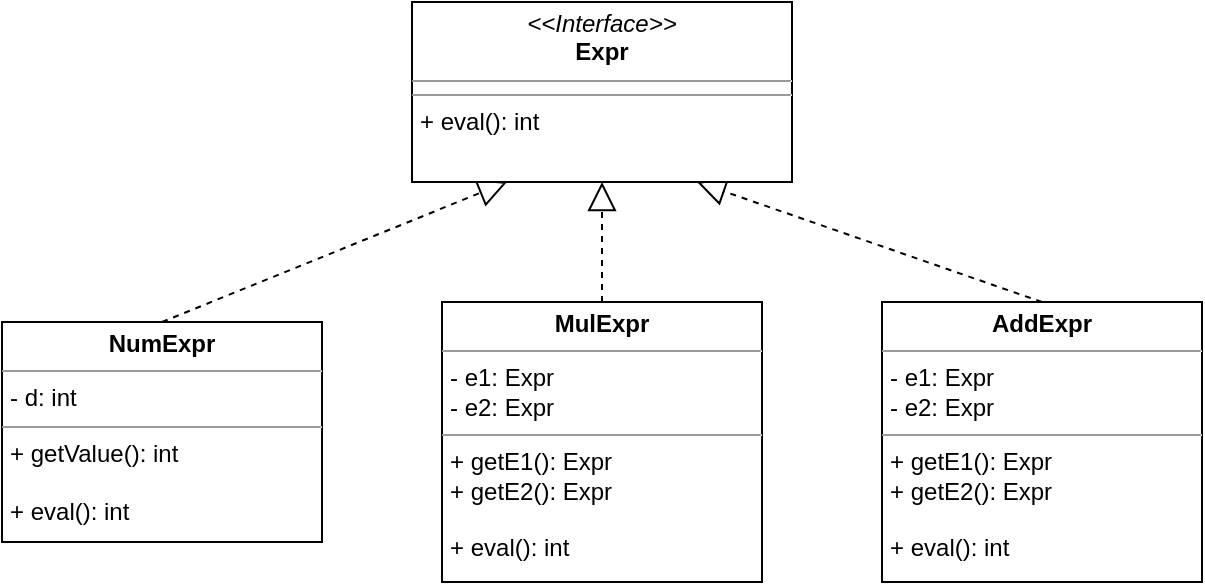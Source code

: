 <mxfile version="18.2.0" type="device"><diagram id="C5RBs43oDa-KdzZeNtuy" name="Page-1"><mxGraphModel dx="954" dy="790" grid="1" gridSize="10" guides="1" tooltips="1" connect="1" arrows="1" fold="1" page="1" pageScale="1" pageWidth="827" pageHeight="1169" math="0" shadow="0"><root><mxCell id="WIyWlLk6GJQsqaUBKTNV-0"/><mxCell id="WIyWlLk6GJQsqaUBKTNV-1" parent="WIyWlLk6GJQsqaUBKTNV-0"/><mxCell id="HOwkS7VOt8XL8nNssGr3-0" value="&lt;p style=&quot;margin:0px;margin-top:4px;text-align:center;&quot;&gt;&lt;b&gt;NumExpr&lt;/b&gt;&lt;/p&gt;&lt;hr size=&quot;1&quot;&gt;&lt;p style=&quot;margin:0px;margin-left:4px;&quot;&gt;- d: int&lt;/p&gt;&lt;hr size=&quot;1&quot;&gt;&lt;p style=&quot;margin:0px;margin-left:4px;&quot;&gt;+ getValue(): int&lt;/p&gt;&lt;p style=&quot;margin:0px;margin-left:4px;&quot;&gt;&lt;br&gt;&lt;/p&gt;&lt;p style=&quot;margin:0px;margin-left:4px;&quot;&gt;+ eval(): int&lt;br&gt;&lt;/p&gt;" style="verticalAlign=top;align=left;overflow=fill;fontSize=12;fontFamily=Helvetica;html=1;" vertex="1" parent="WIyWlLk6GJQsqaUBKTNV-1"><mxGeometry x="500" y="520" width="160" height="110" as="geometry"/></mxCell><mxCell id="HOwkS7VOt8XL8nNssGr3-1" value="&lt;p style=&quot;margin:0px;margin-top:4px;text-align:center;&quot;&gt;&lt;b&gt;MulExpr&lt;/b&gt;&lt;/p&gt;&lt;hr size=&quot;1&quot;&gt;&lt;p style=&quot;margin:0px;margin-left:4px;&quot;&gt;- e1: Expr&lt;/p&gt;&lt;p style=&quot;margin:0px;margin-left:4px;&quot;&gt;- e2: Expr&lt;br&gt;&lt;/p&gt;&lt;hr size=&quot;1&quot;&gt;&lt;p style=&quot;margin:0px;margin-left:4px;&quot;&gt;+ getE1(): Expr&lt;/p&gt;&lt;p style=&quot;margin:0px;margin-left:4px;&quot;&gt;+ getE2(): Expr&lt;/p&gt;&lt;p style=&quot;margin:0px;margin-left:4px;&quot;&gt;&lt;br&gt;&lt;/p&gt;&lt;p style=&quot;margin:0px;margin-left:4px;&quot;&gt;+ eval(): int&lt;br&gt;&lt;/p&gt;" style="verticalAlign=top;align=left;overflow=fill;fontSize=12;fontFamily=Helvetica;html=1;" vertex="1" parent="WIyWlLk6GJQsqaUBKTNV-1"><mxGeometry x="720" y="510" width="160" height="140" as="geometry"/></mxCell><mxCell id="HOwkS7VOt8XL8nNssGr3-2" value="&lt;p style=&quot;margin:0px;margin-top:4px;text-align:center;&quot;&gt;&lt;b&gt;AddExpr&lt;/b&gt;&lt;/p&gt;&lt;hr size=&quot;1&quot;&gt;&lt;p style=&quot;margin:0px;margin-left:4px;&quot;&gt;- e1: Expr&lt;/p&gt;&lt;p style=&quot;margin:0px;margin-left:4px;&quot;&gt;- e2: Expr&lt;br&gt;&lt;/p&gt;&lt;hr size=&quot;1&quot;&gt;&lt;p style=&quot;margin:0px;margin-left:4px;&quot;&gt;+ getE1(): Expr&lt;/p&gt;&lt;p style=&quot;margin:0px;margin-left:4px;&quot;&gt;+ getE2(): Expr&lt;/p&gt;&lt;p style=&quot;margin:0px;margin-left:4px;&quot;&gt;&lt;br&gt;&lt;/p&gt;&lt;p style=&quot;margin:0px;margin-left:4px;&quot;&gt;+ eval(): int&lt;br&gt;&lt;/p&gt;" style="verticalAlign=top;align=left;overflow=fill;fontSize=12;fontFamily=Helvetica;html=1;" vertex="1" parent="WIyWlLk6GJQsqaUBKTNV-1"><mxGeometry x="940" y="510" width="160" height="140" as="geometry"/></mxCell><mxCell id="HOwkS7VOt8XL8nNssGr3-3" value="" style="endArrow=block;dashed=1;endFill=0;endSize=12;html=1;rounded=0;entryX=0.5;entryY=1;entryDx=0;entryDy=0;exitX=0.5;exitY=0;exitDx=0;exitDy=0;" edge="1" parent="WIyWlLk6GJQsqaUBKTNV-1" source="HOwkS7VOt8XL8nNssGr3-1" target="HOwkS7VOt8XL8nNssGr3-6"><mxGeometry width="160" relative="1" as="geometry"><mxPoint x="630" y="780" as="sourcePoint"/><mxPoint x="800" y="450" as="targetPoint"/></mxGeometry></mxCell><mxCell id="HOwkS7VOt8XL8nNssGr3-4" value="" style="endArrow=block;dashed=1;endFill=0;endSize=12;html=1;rounded=0;entryX=0.25;entryY=1;entryDx=0;entryDy=0;exitX=0.5;exitY=0;exitDx=0;exitDy=0;" edge="1" parent="WIyWlLk6GJQsqaUBKTNV-1" source="HOwkS7VOt8XL8nNssGr3-0" target="HOwkS7VOt8XL8nNssGr3-6"><mxGeometry width="160" relative="1" as="geometry"><mxPoint x="630" y="920" as="sourcePoint"/><mxPoint x="752.5" y="450" as="targetPoint"/></mxGeometry></mxCell><mxCell id="HOwkS7VOt8XL8nNssGr3-5" value="" style="endArrow=block;dashed=1;endFill=0;endSize=12;html=1;rounded=0;entryX=0.75;entryY=1;entryDx=0;entryDy=0;exitX=0.5;exitY=0;exitDx=0;exitDy=0;" edge="1" parent="WIyWlLk6GJQsqaUBKTNV-1" source="HOwkS7VOt8XL8nNssGr3-2" target="HOwkS7VOt8XL8nNssGr3-6"><mxGeometry width="160" relative="1" as="geometry"><mxPoint x="930" y="810" as="sourcePoint"/><mxPoint x="847.5" y="450" as="targetPoint"/></mxGeometry></mxCell><mxCell id="HOwkS7VOt8XL8nNssGr3-6" value="&lt;p style=&quot;margin:0px;margin-top:4px;text-align:center;&quot;&gt;&lt;i&gt;&amp;lt;&amp;lt;Interface&amp;gt;&amp;gt;&lt;/i&gt;&lt;br&gt;&lt;b&gt;Expr&lt;/b&gt;&lt;/p&gt;&lt;hr size=&quot;1&quot;&gt;&lt;hr size=&quot;1&quot;&gt;&lt;p style=&quot;margin:0px;margin-left:4px;&quot;&gt;+ eval(): int&lt;/p&gt;" style="verticalAlign=top;align=left;overflow=fill;fontSize=12;fontFamily=Helvetica;html=1;" vertex="1" parent="WIyWlLk6GJQsqaUBKTNV-1"><mxGeometry x="705" y="360" width="190" height="90" as="geometry"/></mxCell></root></mxGraphModel></diagram></mxfile>